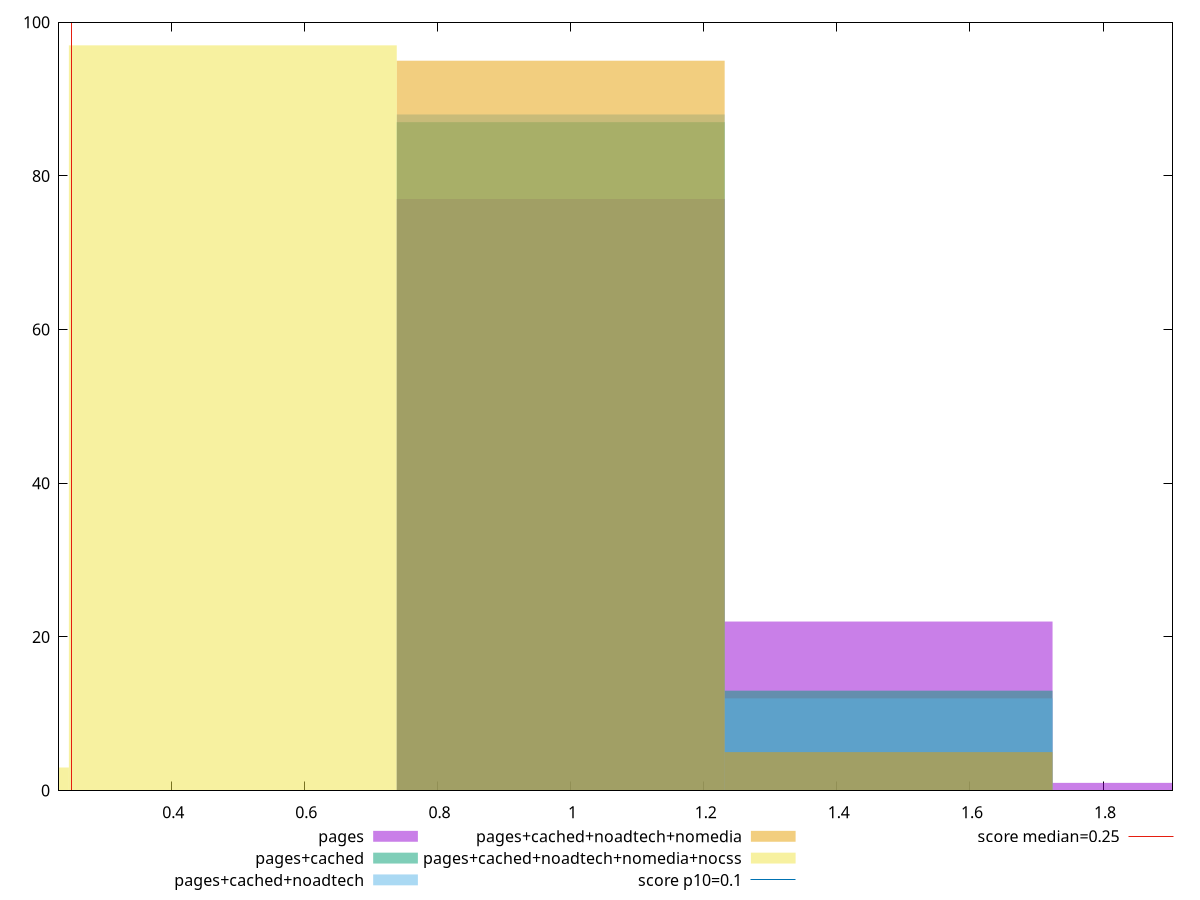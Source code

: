 reset

$pages <<EOF
0.9852301497721341 77
1.4778452246582012 22
1.9704602995442682 1
EOF

$pagesCached <<EOF
0.9852301497721341 87
1.4778452246582012 13
EOF

$pagesCachedNoadtech <<EOF
0.9852301497721341 88
1.4778452246582012 12
EOF

$pagesCachedNoadtechNomedia <<EOF
0.9852301497721341 95
1.4778452246582012 5
EOF

$pagesCachedNoadtechNomediaNocss <<EOF
0 3
0.49261507488606704 97
EOF

set key outside below
set boxwidth 0.49261507488606704
set xrange [0.23147960069444443:1.9043596462673613]
set yrange [0:100]
set trange [0:100]
set style fill transparent solid 0.5 noborder

set parametric
set terminal svg size 640, 530 enhanced background rgb 'white'
set output "report_00013_2021-02-09T12-04-24.940Z/cumulative-layout-shift/comparison/histogram/all_raw.svg"

plot $pages title "pages" with boxes, \
     $pagesCached title "pages+cached" with boxes, \
     $pagesCachedNoadtech title "pages+cached+noadtech" with boxes, \
     $pagesCachedNoadtechNomedia title "pages+cached+noadtech+nomedia" with boxes, \
     $pagesCachedNoadtechNomediaNocss title "pages+cached+noadtech+nomedia+nocss" with boxes, \
     0.1,t title "score p10=0.1", \
     0.25,t title "score median=0.25"

reset
